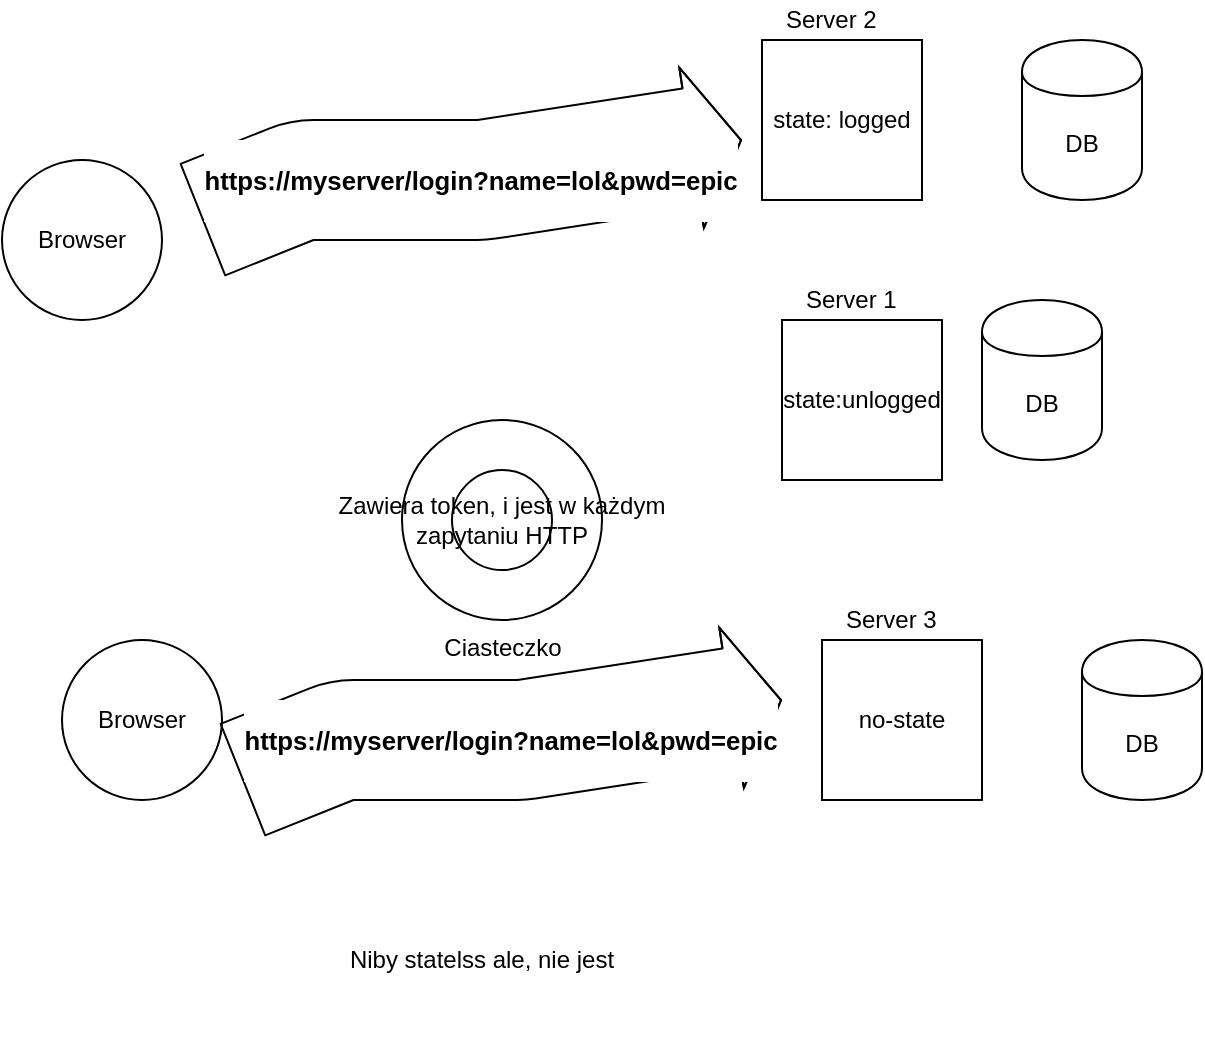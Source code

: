 <mxfile version="12.2.2" type="device" pages="1"><diagram id="zi0jp5uZyf2IT1deiOaC" name="Strona-1"><mxGraphModel dx="448" dy="848" grid="1" gridSize="10" guides="1" tooltips="1" connect="1" arrows="1" fold="1" page="1" pageScale="1" pageWidth="827" pageHeight="1169" math="0" shadow="0"><root><mxCell id="0"/><mxCell id="1" parent="0"/><mxCell id="31G4Uc3GH80LifGUpN6k-1" value="Browser" style="ellipse;whiteSpace=wrap;html=1;aspect=fixed;" vertex="1" parent="1"><mxGeometry y="220" width="80" height="80" as="geometry"/></mxCell><mxCell id="31G4Uc3GH80LifGUpN6k-3" value="DB" style="shape=cylinder;whiteSpace=wrap;html=1;boundedLbl=1;backgroundOutline=1;" vertex="1" parent="1"><mxGeometry x="510" y="160" width="60" height="80" as="geometry"/></mxCell><mxCell id="31G4Uc3GH80LifGUpN6k-5" value="DB" style="shape=cylinder;whiteSpace=wrap;html=1;boundedLbl=1;backgroundOutline=1;" vertex="1" parent="1"><mxGeometry x="490" y="290" width="60" height="80" as="geometry"/></mxCell><mxCell id="31G4Uc3GH80LifGUpN6k-6" value="Browser" style="ellipse;whiteSpace=wrap;html=1;aspect=fixed;" vertex="1" parent="1"><mxGeometry x="30" y="460" width="80" height="80" as="geometry"/></mxCell><mxCell id="31G4Uc3GH80LifGUpN6k-10" value="" style="group" vertex="1" connectable="0" parent="1"><mxGeometry x="380" y="140" width="80" height="100" as="geometry"/></mxCell><mxCell id="31G4Uc3GH80LifGUpN6k-2" value="state: logged" style="whiteSpace=wrap;html=1;aspect=fixed;" vertex="1" parent="31G4Uc3GH80LifGUpN6k-10"><mxGeometry y="20" width="80" height="80" as="geometry"/></mxCell><mxCell id="31G4Uc3GH80LifGUpN6k-9" value="Server 2" style="text;html=1;resizable=0;points=[];autosize=1;align=left;verticalAlign=top;spacingTop=-4;" vertex="1" parent="31G4Uc3GH80LifGUpN6k-10"><mxGeometry x="10" width="60" height="20" as="geometry"/></mxCell><mxCell id="31G4Uc3GH80LifGUpN6k-14" value="&lt;h3&gt;https://myserver/login?name=lol&amp;amp;pwd=epic&lt;/h3&gt;" style="shape=flexArrow;endArrow=classic;html=1;width=60;endSize=8;" edge="1" parent="1"><mxGeometry width="50" height="50" relative="1" as="geometry"><mxPoint x="100" y="250" as="sourcePoint"/><mxPoint x="370" y="210" as="targetPoint"/><Array as="points"><mxPoint x="150" y="230"/><mxPoint x="180" y="230"/><mxPoint x="240" y="230"/></Array></mxGeometry></mxCell><mxCell id="31G4Uc3GH80LifGUpN6k-16" value="Ciasteczko" style="verticalLabelPosition=bottom;verticalAlign=top;html=1;shape=mxgraph.basic.donut;dx=25;" vertex="1" parent="1"><mxGeometry x="200" y="350" width="100" height="100" as="geometry"/></mxCell><mxCell id="31G4Uc3GH80LifGUpN6k-17" value="DB" style="shape=cylinder;whiteSpace=wrap;html=1;boundedLbl=1;backgroundOutline=1;" vertex="1" parent="1"><mxGeometry x="540" y="460" width="60" height="80" as="geometry"/></mxCell><mxCell id="31G4Uc3GH80LifGUpN6k-19" value="" style="group" vertex="1" connectable="0" parent="1"><mxGeometry x="390" y="280" width="80" height="100" as="geometry"/></mxCell><mxCell id="31G4Uc3GH80LifGUpN6k-4" value="state:unlogged" style="whiteSpace=wrap;html=1;aspect=fixed;" vertex="1" parent="31G4Uc3GH80LifGUpN6k-19"><mxGeometry y="20" width="80" height="80" as="geometry"/></mxCell><mxCell id="31G4Uc3GH80LifGUpN6k-18" value="Server 1" style="text;html=1;resizable=0;points=[];autosize=1;align=left;verticalAlign=top;spacingTop=-4;" vertex="1" parent="31G4Uc3GH80LifGUpN6k-19"><mxGeometry x="10" width="60" height="20" as="geometry"/></mxCell><mxCell id="31G4Uc3GH80LifGUpN6k-20" value="" style="group" vertex="1" connectable="0" parent="1"><mxGeometry x="410" y="440" width="80" height="100" as="geometry"/></mxCell><mxCell id="31G4Uc3GH80LifGUpN6k-21" value="no-state" style="whiteSpace=wrap;html=1;aspect=fixed;" vertex="1" parent="31G4Uc3GH80LifGUpN6k-20"><mxGeometry y="20" width="80" height="80" as="geometry"/></mxCell><mxCell id="31G4Uc3GH80LifGUpN6k-22" value="Server 3" style="text;html=1;resizable=0;points=[];autosize=1;align=left;verticalAlign=top;spacingTop=-4;" vertex="1" parent="31G4Uc3GH80LifGUpN6k-20"><mxGeometry x="10" width="60" height="20" as="geometry"/></mxCell><mxCell id="31G4Uc3GH80LifGUpN6k-23" value="&lt;h3&gt;https://myserver/login?name=lol&amp;amp;pwd=epic&lt;/h3&gt;" style="shape=flexArrow;endArrow=classic;html=1;width=60;endSize=8;" edge="1" parent="1"><mxGeometry width="50" height="50" relative="1" as="geometry"><mxPoint x="120" y="530" as="sourcePoint"/><mxPoint x="390" y="490" as="targetPoint"/><Array as="points"><mxPoint x="170" y="510"/><mxPoint x="200" y="510"/><mxPoint x="260" y="510"/></Array></mxGeometry></mxCell><mxCell id="31G4Uc3GH80LifGUpN6k-24" value="Zawiera token, i jest w każdym zapytaniu HTTP" style="text;html=1;strokeColor=none;fillColor=none;align=center;verticalAlign=middle;whiteSpace=wrap;rounded=0;" vertex="1" parent="1"><mxGeometry x="150" y="350" width="200" height="100" as="geometry"/></mxCell><mxCell id="31G4Uc3GH80LifGUpN6k-25" value="Niby statelss ale, nie jest" style="text;html=1;strokeColor=none;fillColor=none;align=center;verticalAlign=middle;whiteSpace=wrap;rounded=0;" vertex="1" parent="1"><mxGeometry x="80" y="580" width="320" height="80" as="geometry"/></mxCell></root></mxGraphModel></diagram></mxfile>
